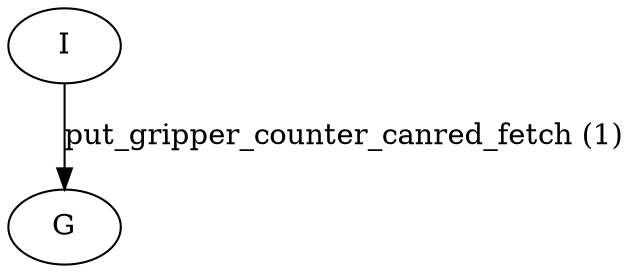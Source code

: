 digraph  {
1 [label=I];
2 [label=G];
1 -> 2  [key=0, label="put_gripper_counter_canred_fetch (1)"];
}
